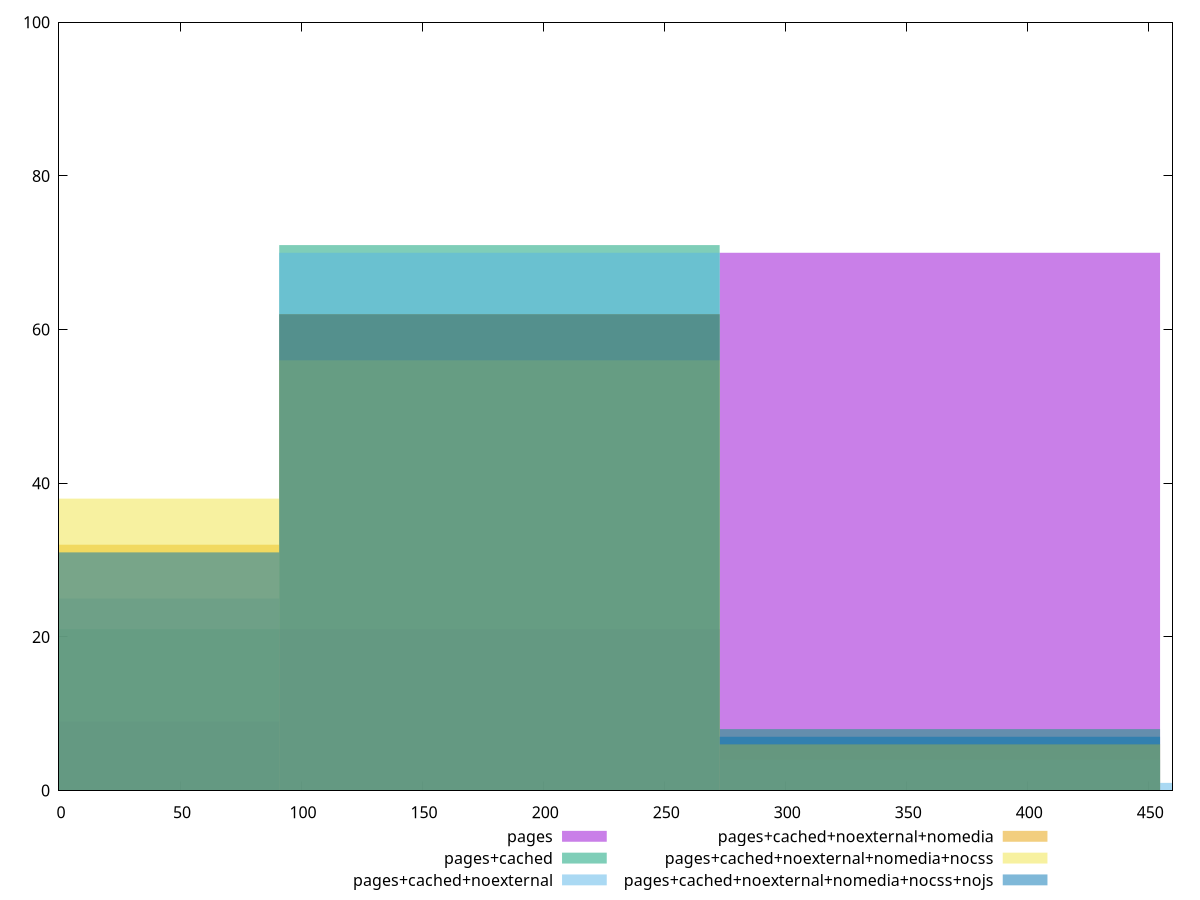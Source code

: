 reset

$pages <<EOF
363.89476255732217 70
181.94738127866108 21
0 9
EOF

$pagesCached <<EOF
181.94738127866108 71
363.89476255732217 8
0 21
EOF

$pagesCachedNoexternal <<EOF
181.94738127866108 70
0 25
363.89476255732217 4
545.8421438359833 1
EOF

$pagesCachedNoexternalNomedia <<EOF
181.94738127866108 62
0 32
363.89476255732217 6
EOF

$pagesCachedNoexternalNomediaNocss <<EOF
181.94738127866108 56
0 38
363.89476255732217 6
EOF

$pagesCachedNoexternalNomediaNocssNojs <<EOF
181.94738127866108 62
363.89476255732217 7
0 31
EOF

set key outside below
set boxwidth 181.94738127866108
set xrange [0:460]
set yrange [0:100]
set trange [0:100]
set style fill transparent solid 0.5 noborder
set terminal svg size 640, 540 enhanced background rgb 'white'
set output "reprap/uses-optimized-images/comparison/histogram/all_raw.svg"

plot $pages title "pages" with boxes, \
     $pagesCached title "pages+cached" with boxes, \
     $pagesCachedNoexternal title "pages+cached+noexternal" with boxes, \
     $pagesCachedNoexternalNomedia title "pages+cached+noexternal+nomedia" with boxes, \
     $pagesCachedNoexternalNomediaNocss title "pages+cached+noexternal+nomedia+nocss" with boxes, \
     $pagesCachedNoexternalNomediaNocssNojs title "pages+cached+noexternal+nomedia+nocss+nojs" with boxes

reset
